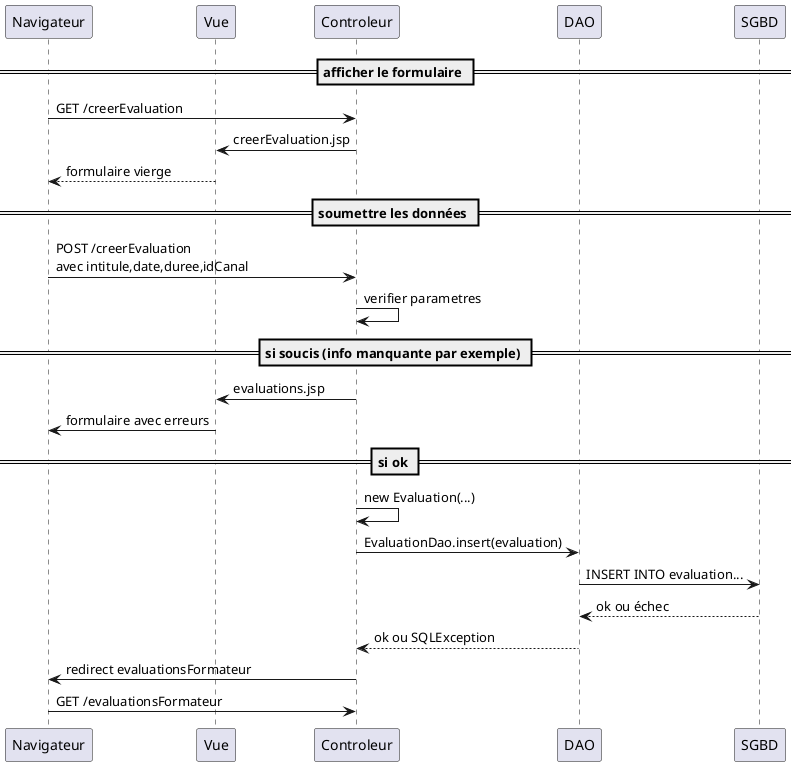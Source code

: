 @startuml
participant Navigateur
participant Vue
== afficher le formulaire ==
Navigateur -> Controleur: GET /creerEvaluation
Controleur -> Vue: creerEvaluation.jsp
Vue --> Navigateur: formulaire vierge

== soumettre les données ==
Navigateur -> Controleur: POST /creerEvaluation\navec intitule,date,duree,idCanal
Controleur -> Controleur: verifier parametres
== si soucis (info manquante par exemple) ==
Controleur -> Vue: evaluations.jsp
Vue -> Navigateur: formulaire avec erreurs
== si ok ==
Controleur -> Controleur: new Evaluation(...)
Controleur -> DAO: EvaluationDao.insert(evaluation)
DAO -> SGBD: INSERT INTO evaluation...
SGBD --> DAO: ok ou échec
DAO --> Controleur: ok ou SQLException
Controleur -> Navigateur: redirect evaluationsFormateur
Navigateur -> Controleur: GET /evaluationsFormateur
@enduml
